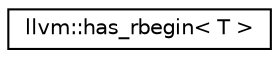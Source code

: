 digraph "Graphical Class Hierarchy"
{
  edge [fontname="Helvetica",fontsize="10",labelfontname="Helvetica",labelfontsize="10"];
  node [fontname="Helvetica",fontsize="10",shape=record];
  rankdir="LR";
  Node1 [label="llvm::has_rbegin\< T \>",height=0.2,width=0.4,color="black", fillcolor="white", style="filled",URL="$structllvm_1_1has__rbegin.html",tooltip="Metafunction to determine if type T has a member called rbegin(). "];
}

